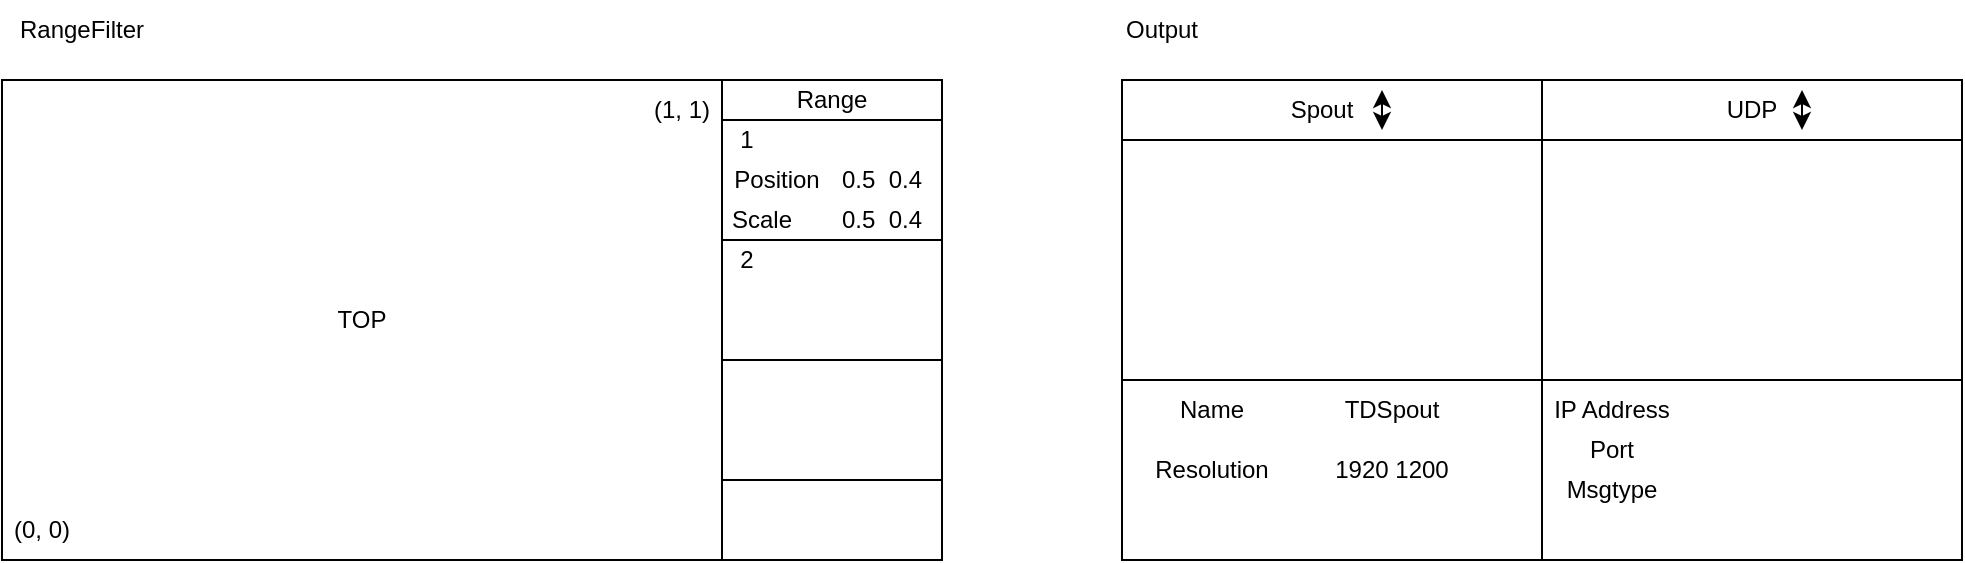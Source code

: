 <mxfile version="21.6.8">
  <diagram name="Page-1" id="PTLDEucUwfswKOIp6RfA">
    <mxGraphModel dx="1687" dy="894" grid="1" gridSize="10" guides="1" tooltips="1" connect="1" arrows="1" fold="1" page="1" pageScale="1" pageWidth="2000" pageHeight="2000" math="0" shadow="0">
      <root>
        <mxCell id="0" />
        <mxCell id="1" parent="0" />
        <mxCell id="8p7Qgni6rClprwhoJNzF-7" value="" style="rounded=0;whiteSpace=wrap;html=1;" vertex="1" parent="1">
          <mxGeometry x="790" y="240" width="110" height="240" as="geometry" />
        </mxCell>
        <mxCell id="8p7Qgni6rClprwhoJNzF-2" value="TOP" style="rounded=0;whiteSpace=wrap;html=1;" vertex="1" parent="1">
          <mxGeometry x="430" y="240" width="360" height="240" as="geometry" />
        </mxCell>
        <mxCell id="8p7Qgni6rClprwhoJNzF-3" value="RangeFilter" style="text;strokeColor=none;align=center;fillColor=none;html=1;verticalAlign=middle;whiteSpace=wrap;rounded=0;" vertex="1" parent="1">
          <mxGeometry x="430" y="200" width="80" height="30" as="geometry" />
        </mxCell>
        <mxCell id="8p7Qgni6rClprwhoJNzF-4" value="Range" style="text;strokeColor=none;align=center;fillColor=none;html=1;verticalAlign=middle;whiteSpace=wrap;rounded=0;" vertex="1" parent="1">
          <mxGeometry x="805" y="240" width="80" height="20" as="geometry" />
        </mxCell>
        <mxCell id="8p7Qgni6rClprwhoJNzF-5" value="(0, 0)" style="text;strokeColor=none;align=center;fillColor=none;html=1;verticalAlign=middle;whiteSpace=wrap;rounded=0;" vertex="1" parent="1">
          <mxGeometry x="430" y="450" width="40" height="30" as="geometry" />
        </mxCell>
        <mxCell id="8p7Qgni6rClprwhoJNzF-6" value="(1, 1)" style="text;strokeColor=none;align=center;fillColor=none;html=1;verticalAlign=middle;whiteSpace=wrap;rounded=0;" vertex="1" parent="1">
          <mxGeometry x="750" y="240" width="40" height="30" as="geometry" />
        </mxCell>
        <mxCell id="8p7Qgni6rClprwhoJNzF-8" value="" style="rounded=0;whiteSpace=wrap;html=1;" vertex="1" parent="1">
          <mxGeometry x="790" y="260" width="110" height="60" as="geometry" />
        </mxCell>
        <mxCell id="8p7Qgni6rClprwhoJNzF-9" value="" style="rounded=0;whiteSpace=wrap;html=1;" vertex="1" parent="1">
          <mxGeometry x="790" y="320" width="110" height="60" as="geometry" />
        </mxCell>
        <mxCell id="8p7Qgni6rClprwhoJNzF-10" value="" style="rounded=0;whiteSpace=wrap;html=1;" vertex="1" parent="1">
          <mxGeometry x="790" y="380" width="110" height="60" as="geometry" />
        </mxCell>
        <mxCell id="8p7Qgni6rClprwhoJNzF-11" value="1" style="text;strokeColor=none;align=center;fillColor=none;html=1;verticalAlign=middle;whiteSpace=wrap;rounded=0;" vertex="1" parent="1">
          <mxGeometry x="790" y="260" width="25" height="20" as="geometry" />
        </mxCell>
        <mxCell id="8p7Qgni6rClprwhoJNzF-12" value="Position" style="text;strokeColor=none;align=center;fillColor=none;html=1;verticalAlign=middle;whiteSpace=wrap;rounded=0;" vertex="1" parent="1">
          <mxGeometry x="805" y="280" width="25" height="20" as="geometry" />
        </mxCell>
        <mxCell id="8p7Qgni6rClprwhoJNzF-13" value="Scale" style="text;strokeColor=none;align=center;fillColor=none;html=1;verticalAlign=middle;whiteSpace=wrap;rounded=0;" vertex="1" parent="1">
          <mxGeometry x="790" y="300" width="40" height="20" as="geometry" />
        </mxCell>
        <mxCell id="8p7Qgni6rClprwhoJNzF-14" value="0.5&amp;nbsp; 0.4" style="text;strokeColor=none;align=center;fillColor=none;html=1;verticalAlign=middle;whiteSpace=wrap;rounded=0;" vertex="1" parent="1">
          <mxGeometry x="840" y="280" width="60" height="20" as="geometry" />
        </mxCell>
        <mxCell id="8p7Qgni6rClprwhoJNzF-15" value="0.5&amp;nbsp; 0.4" style="text;strokeColor=none;align=center;fillColor=none;html=1;verticalAlign=middle;whiteSpace=wrap;rounded=0;" vertex="1" parent="1">
          <mxGeometry x="840" y="300" width="60" height="20" as="geometry" />
        </mxCell>
        <mxCell id="8p7Qgni6rClprwhoJNzF-16" value="Output" style="text;strokeColor=none;align=center;fillColor=none;html=1;verticalAlign=middle;whiteSpace=wrap;rounded=0;" vertex="1" parent="1">
          <mxGeometry x="970" y="200" width="80" height="30" as="geometry" />
        </mxCell>
        <mxCell id="8p7Qgni6rClprwhoJNzF-17" value="" style="rounded=0;whiteSpace=wrap;html=1;" vertex="1" parent="1">
          <mxGeometry x="990" y="240" width="420" height="240" as="geometry" />
        </mxCell>
        <mxCell id="8p7Qgni6rClprwhoJNzF-18" value="2" style="text;strokeColor=none;align=center;fillColor=none;html=1;verticalAlign=middle;whiteSpace=wrap;rounded=0;" vertex="1" parent="1">
          <mxGeometry x="790" y="320" width="25" height="20" as="geometry" />
        </mxCell>
        <mxCell id="8p7Qgni6rClprwhoJNzF-19" value="" style="rounded=0;whiteSpace=wrap;html=1;" vertex="1" parent="1">
          <mxGeometry x="990" y="240" width="210" height="240" as="geometry" />
        </mxCell>
        <mxCell id="8p7Qgni6rClprwhoJNzF-20" value="Spout" style="text;strokeColor=none;align=center;fillColor=none;html=1;verticalAlign=middle;whiteSpace=wrap;rounded=0;" vertex="1" parent="1">
          <mxGeometry x="1050" y="240" width="80" height="30" as="geometry" />
        </mxCell>
        <mxCell id="8p7Qgni6rClprwhoJNzF-21" value="" style="rounded=0;whiteSpace=wrap;html=1;" vertex="1" parent="1">
          <mxGeometry x="990" y="270" width="210" height="120" as="geometry" />
        </mxCell>
        <mxCell id="8p7Qgni6rClprwhoJNzF-22" value="Name" style="text;strokeColor=none;align=center;fillColor=none;html=1;verticalAlign=middle;whiteSpace=wrap;rounded=0;" vertex="1" parent="1">
          <mxGeometry x="1010" y="390" width="50" height="30" as="geometry" />
        </mxCell>
        <mxCell id="8p7Qgni6rClprwhoJNzF-23" value="UDP" style="text;strokeColor=none;align=center;fillColor=none;html=1;verticalAlign=middle;whiteSpace=wrap;rounded=0;" vertex="1" parent="1">
          <mxGeometry x="1265" y="240" width="80" height="30" as="geometry" />
        </mxCell>
        <mxCell id="8p7Qgni6rClprwhoJNzF-24" value="TDSpout" style="text;strokeColor=none;align=center;fillColor=none;html=1;verticalAlign=middle;whiteSpace=wrap;rounded=0;" vertex="1" parent="1">
          <mxGeometry x="1080" y="390" width="90" height="30" as="geometry" />
        </mxCell>
        <mxCell id="8p7Qgni6rClprwhoJNzF-25" value="Resolution" style="text;strokeColor=none;align=center;fillColor=none;html=1;verticalAlign=middle;whiteSpace=wrap;rounded=0;" vertex="1" parent="1">
          <mxGeometry x="1000" y="420" width="70" height="30" as="geometry" />
        </mxCell>
        <mxCell id="8p7Qgni6rClprwhoJNzF-26" value="1920 1200" style="text;strokeColor=none;align=center;fillColor=none;html=1;verticalAlign=middle;whiteSpace=wrap;rounded=0;" vertex="1" parent="1">
          <mxGeometry x="1090" y="420" width="70" height="30" as="geometry" />
        </mxCell>
        <mxCell id="8p7Qgni6rClprwhoJNzF-27" value="" style="rounded=0;whiteSpace=wrap;html=1;" vertex="1" parent="1">
          <mxGeometry x="1200" y="270" width="210" height="120" as="geometry" />
        </mxCell>
        <mxCell id="8p7Qgni6rClprwhoJNzF-28" value="IP Address" style="text;strokeColor=none;align=center;fillColor=none;html=1;verticalAlign=middle;whiteSpace=wrap;rounded=0;" vertex="1" parent="1">
          <mxGeometry x="1200" y="390" width="70" height="30" as="geometry" />
        </mxCell>
        <mxCell id="8p7Qgni6rClprwhoJNzF-29" value="Port" style="text;strokeColor=none;align=center;fillColor=none;html=1;verticalAlign=middle;whiteSpace=wrap;rounded=0;" vertex="1" parent="1">
          <mxGeometry x="1200" y="410" width="70" height="30" as="geometry" />
        </mxCell>
        <mxCell id="8p7Qgni6rClprwhoJNzF-30" value="Msgtype" style="text;strokeColor=none;align=center;fillColor=none;html=1;verticalAlign=middle;whiteSpace=wrap;rounded=0;" vertex="1" parent="1">
          <mxGeometry x="1200" y="430" width="70" height="30" as="geometry" />
        </mxCell>
        <mxCell id="8p7Qgni6rClprwhoJNzF-31" value="" style="endArrow=classic;startArrow=classic;html=1;rounded=0;" edge="1" parent="1">
          <mxGeometry width="50" height="50" relative="1" as="geometry">
            <mxPoint x="1120" y="265" as="sourcePoint" />
            <mxPoint x="1120" y="245" as="targetPoint" />
          </mxGeometry>
        </mxCell>
        <mxCell id="8p7Qgni6rClprwhoJNzF-32" value="" style="endArrow=classic;startArrow=classic;html=1;rounded=0;" edge="1" parent="1">
          <mxGeometry width="50" height="50" relative="1" as="geometry">
            <mxPoint x="1330" y="265" as="sourcePoint" />
            <mxPoint x="1330" y="245" as="targetPoint" />
          </mxGeometry>
        </mxCell>
      </root>
    </mxGraphModel>
  </diagram>
</mxfile>
